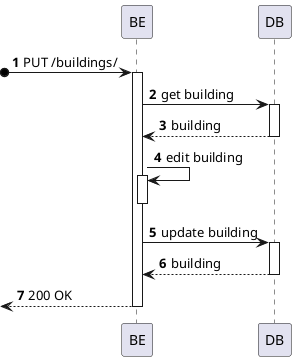 @startuml process-view
autonumber
participant BE as "BE"
participant DB as "DB"

?o-> BE : PUT /buildings/
activate BE

BE -> DB : get building
activate DB
DB --> BE : building
deactivate DB

BE -> BE : edit building
activate BE
deactivate BE
BE -> DB : update building
activate DB
DB --> BE : building
deactivate DB

<-- BE : 200 OK
deactivate BE

@enduml
